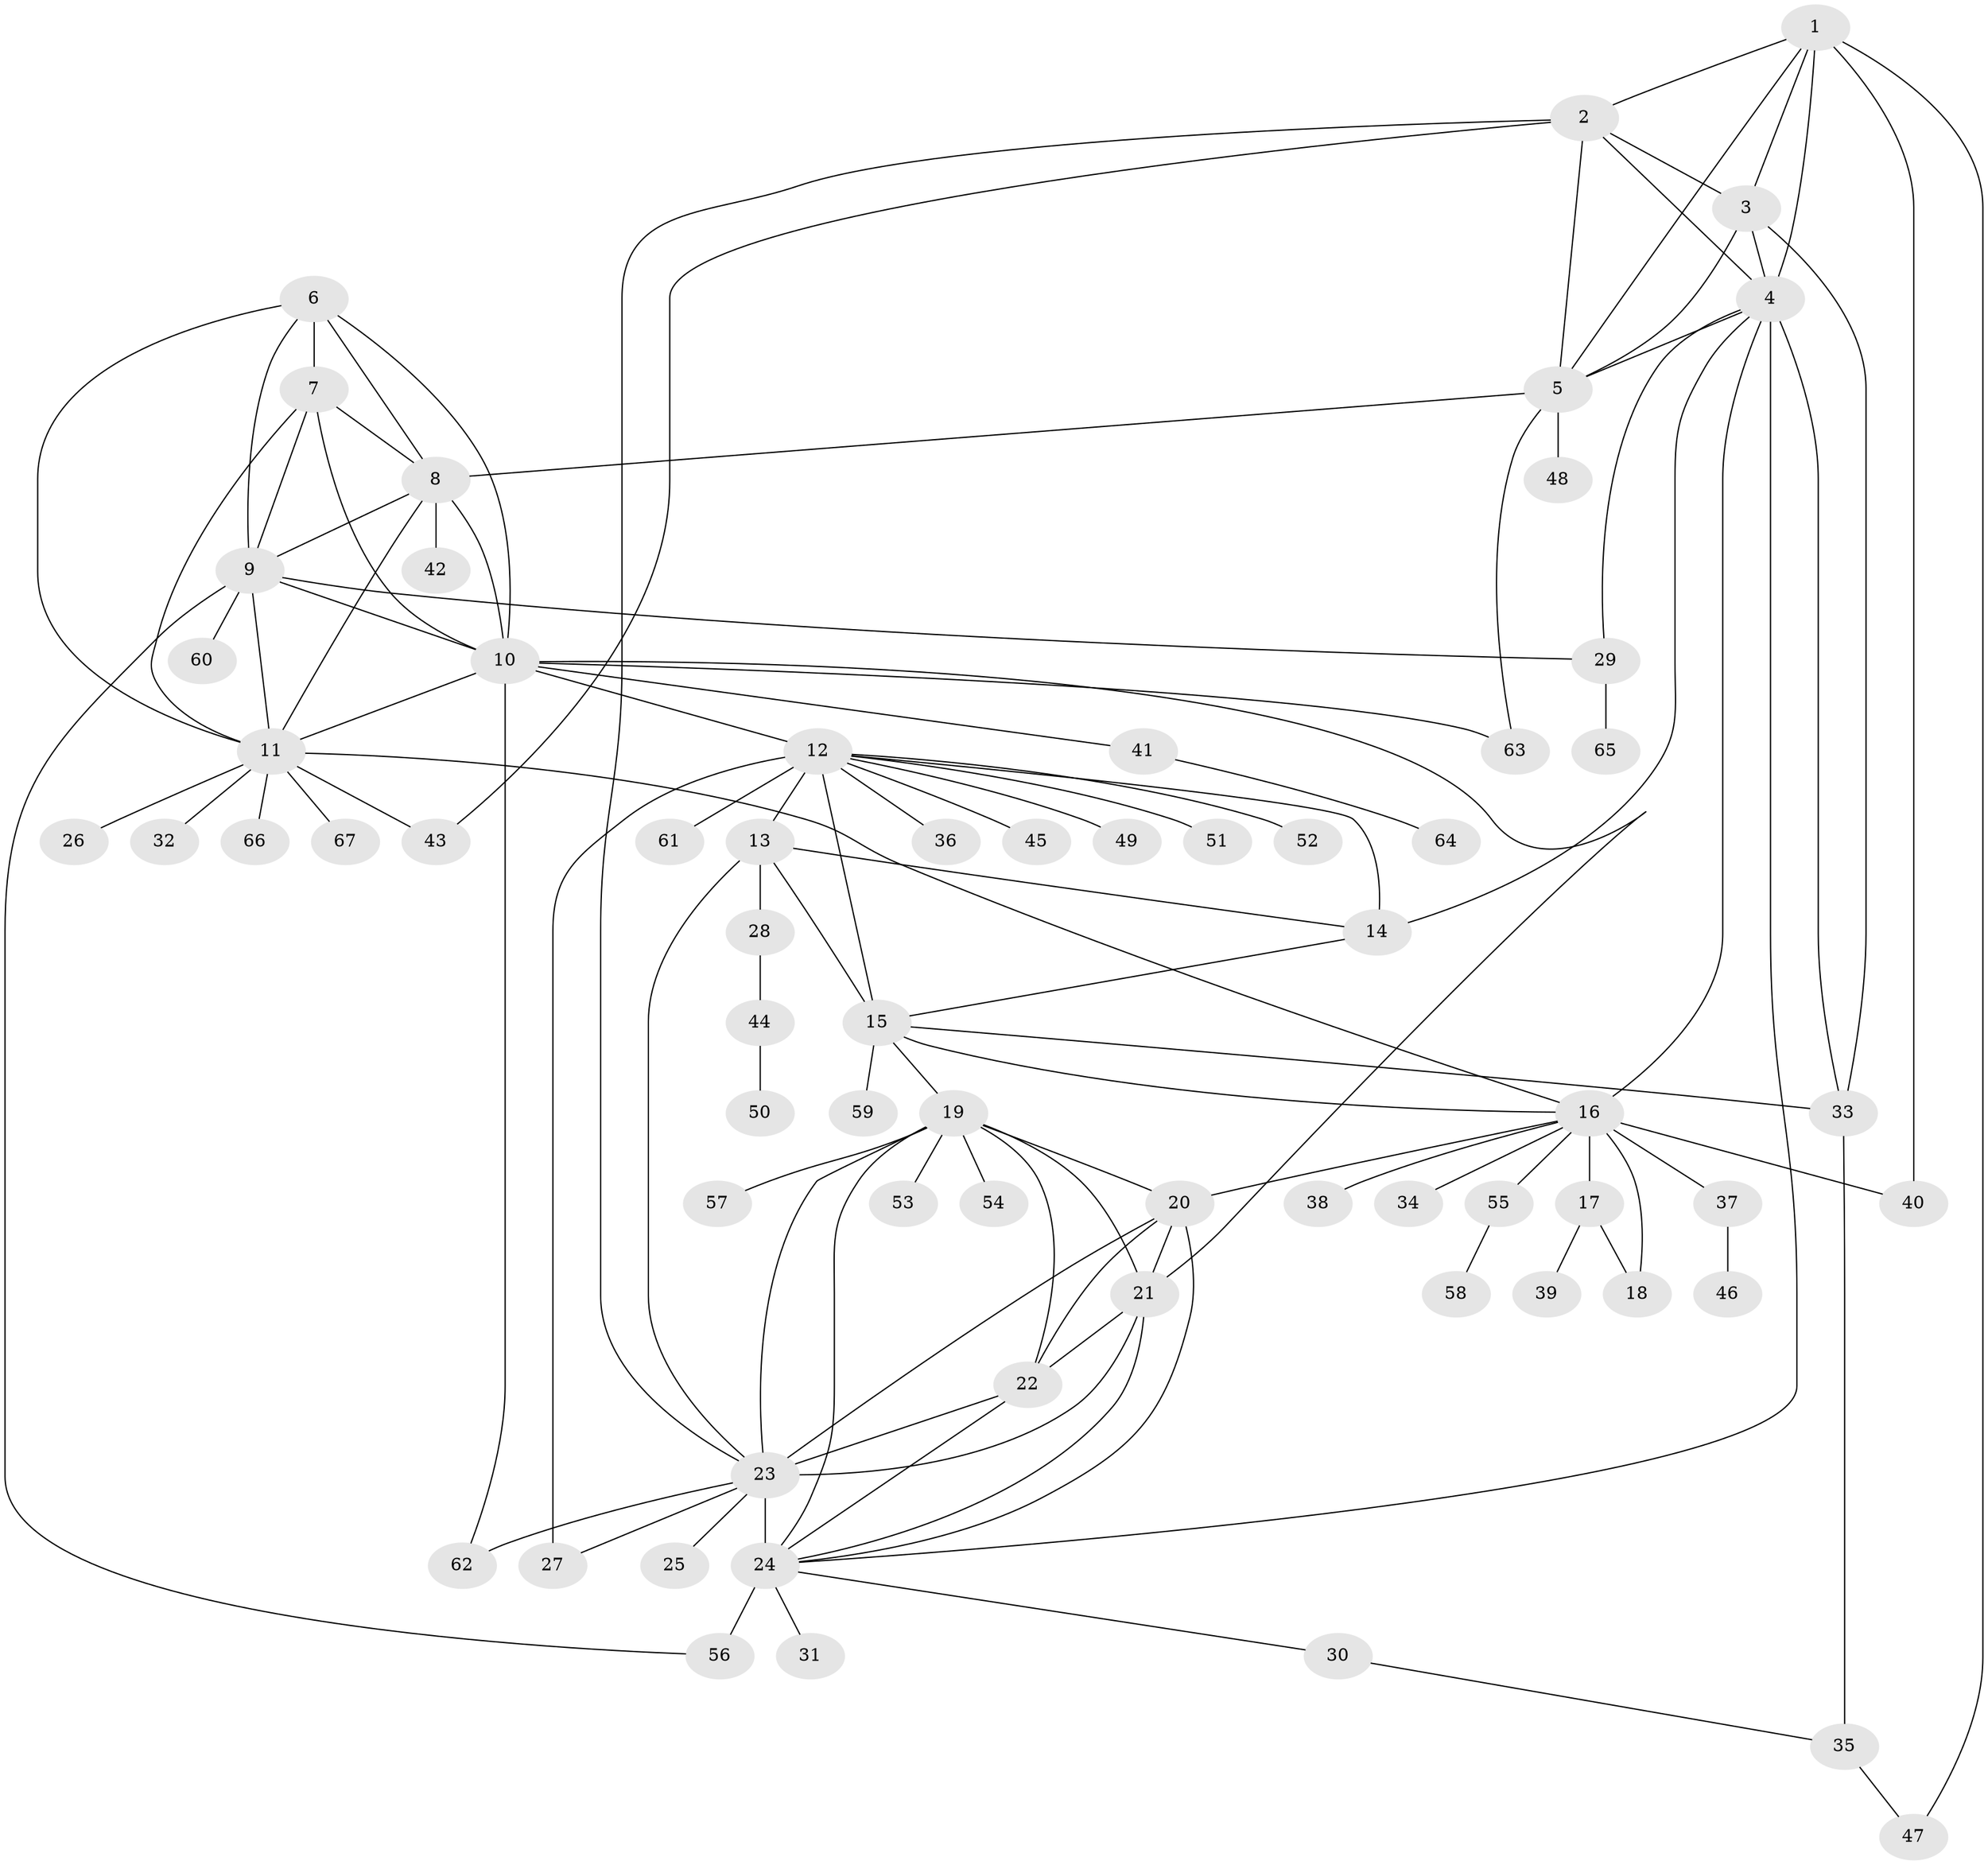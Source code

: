 // original degree distribution, {11: 0.015037593984962405, 5: 0.015037593984962405, 8: 0.03007518796992481, 7: 0.06015037593984962, 9: 0.03759398496240601, 12: 0.022556390977443608, 10: 0.022556390977443608, 6: 0.015037593984962405, 20: 0.007518796992481203, 3: 0.05263157894736842, 2: 0.16541353383458646, 1: 0.5413533834586466, 4: 0.015037593984962405}
// Generated by graph-tools (version 1.1) at 2025/37/03/09/25 02:37:42]
// undirected, 67 vertices, 115 edges
graph export_dot {
graph [start="1"]
  node [color=gray90,style=filled];
  1;
  2;
  3;
  4;
  5;
  6;
  7;
  8;
  9;
  10;
  11;
  12;
  13;
  14;
  15;
  16;
  17;
  18;
  19;
  20;
  21;
  22;
  23;
  24;
  25;
  26;
  27;
  28;
  29;
  30;
  31;
  32;
  33;
  34;
  35;
  36;
  37;
  38;
  39;
  40;
  41;
  42;
  43;
  44;
  45;
  46;
  47;
  48;
  49;
  50;
  51;
  52;
  53;
  54;
  55;
  56;
  57;
  58;
  59;
  60;
  61;
  62;
  63;
  64;
  65;
  66;
  67;
  1 -- 2 [weight=2.0];
  1 -- 3 [weight=2.0];
  1 -- 4 [weight=2.0];
  1 -- 5 [weight=2.0];
  1 -- 40 [weight=5.0];
  1 -- 47 [weight=1.0];
  2 -- 3 [weight=1.0];
  2 -- 4 [weight=1.0];
  2 -- 5 [weight=1.0];
  2 -- 23 [weight=1.0];
  2 -- 43 [weight=1.0];
  3 -- 4 [weight=1.0];
  3 -- 5 [weight=1.0];
  3 -- 33 [weight=1.0];
  4 -- 5 [weight=1.0];
  4 -- 14 [weight=1.0];
  4 -- 16 [weight=1.0];
  4 -- 24 [weight=1.0];
  4 -- 29 [weight=1.0];
  4 -- 33 [weight=1.0];
  5 -- 8 [weight=1.0];
  5 -- 48 [weight=1.0];
  5 -- 63 [weight=1.0];
  6 -- 7 [weight=2.0];
  6 -- 8 [weight=1.0];
  6 -- 9 [weight=1.0];
  6 -- 10 [weight=1.0];
  6 -- 11 [weight=1.0];
  7 -- 8 [weight=1.0];
  7 -- 9 [weight=1.0];
  7 -- 10 [weight=1.0];
  7 -- 11 [weight=1.0];
  8 -- 9 [weight=1.0];
  8 -- 10 [weight=1.0];
  8 -- 11 [weight=1.0];
  8 -- 42 [weight=1.0];
  9 -- 10 [weight=1.0];
  9 -- 11 [weight=1.0];
  9 -- 29 [weight=1.0];
  9 -- 56 [weight=1.0];
  9 -- 60 [weight=1.0];
  10 -- 11 [weight=1.0];
  10 -- 12 [weight=2.0];
  10 -- 21 [weight=1.0];
  10 -- 41 [weight=1.0];
  10 -- 62 [weight=1.0];
  10 -- 63 [weight=1.0];
  11 -- 16 [weight=1.0];
  11 -- 26 [weight=1.0];
  11 -- 32 [weight=1.0];
  11 -- 43 [weight=1.0];
  11 -- 66 [weight=1.0];
  11 -- 67 [weight=1.0];
  12 -- 13 [weight=3.0];
  12 -- 14 [weight=3.0];
  12 -- 15 [weight=3.0];
  12 -- 27 [weight=5.0];
  12 -- 36 [weight=1.0];
  12 -- 45 [weight=1.0];
  12 -- 49 [weight=1.0];
  12 -- 51 [weight=1.0];
  12 -- 52 [weight=1.0];
  12 -- 61 [weight=1.0];
  13 -- 14 [weight=1.0];
  13 -- 15 [weight=1.0];
  13 -- 23 [weight=1.0];
  13 -- 28 [weight=1.0];
  14 -- 15 [weight=1.0];
  15 -- 16 [weight=1.0];
  15 -- 19 [weight=1.0];
  15 -- 33 [weight=1.0];
  15 -- 59 [weight=1.0];
  16 -- 17 [weight=4.0];
  16 -- 18 [weight=6.0];
  16 -- 20 [weight=1.0];
  16 -- 34 [weight=1.0];
  16 -- 37 [weight=1.0];
  16 -- 38 [weight=1.0];
  16 -- 40 [weight=1.0];
  16 -- 55 [weight=1.0];
  17 -- 18 [weight=1.0];
  17 -- 39 [weight=3.0];
  19 -- 20 [weight=1.0];
  19 -- 21 [weight=1.0];
  19 -- 22 [weight=1.0];
  19 -- 23 [weight=1.0];
  19 -- 24 [weight=1.0];
  19 -- 53 [weight=1.0];
  19 -- 54 [weight=1.0];
  19 -- 57 [weight=1.0];
  20 -- 21 [weight=1.0];
  20 -- 22 [weight=1.0];
  20 -- 23 [weight=1.0];
  20 -- 24 [weight=1.0];
  21 -- 22 [weight=1.0];
  21 -- 23 [weight=1.0];
  21 -- 24 [weight=1.0];
  22 -- 23 [weight=1.0];
  22 -- 24 [weight=1.0];
  23 -- 24 [weight=10.0];
  23 -- 25 [weight=1.0];
  23 -- 27 [weight=2.0];
  23 -- 62 [weight=1.0];
  24 -- 30 [weight=1.0];
  24 -- 31 [weight=1.0];
  24 -- 56 [weight=2.0];
  28 -- 44 [weight=1.0];
  29 -- 65 [weight=1.0];
  30 -- 35 [weight=1.0];
  33 -- 35 [weight=1.0];
  35 -- 47 [weight=1.0];
  37 -- 46 [weight=1.0];
  41 -- 64 [weight=1.0];
  44 -- 50 [weight=1.0];
  55 -- 58 [weight=1.0];
}
